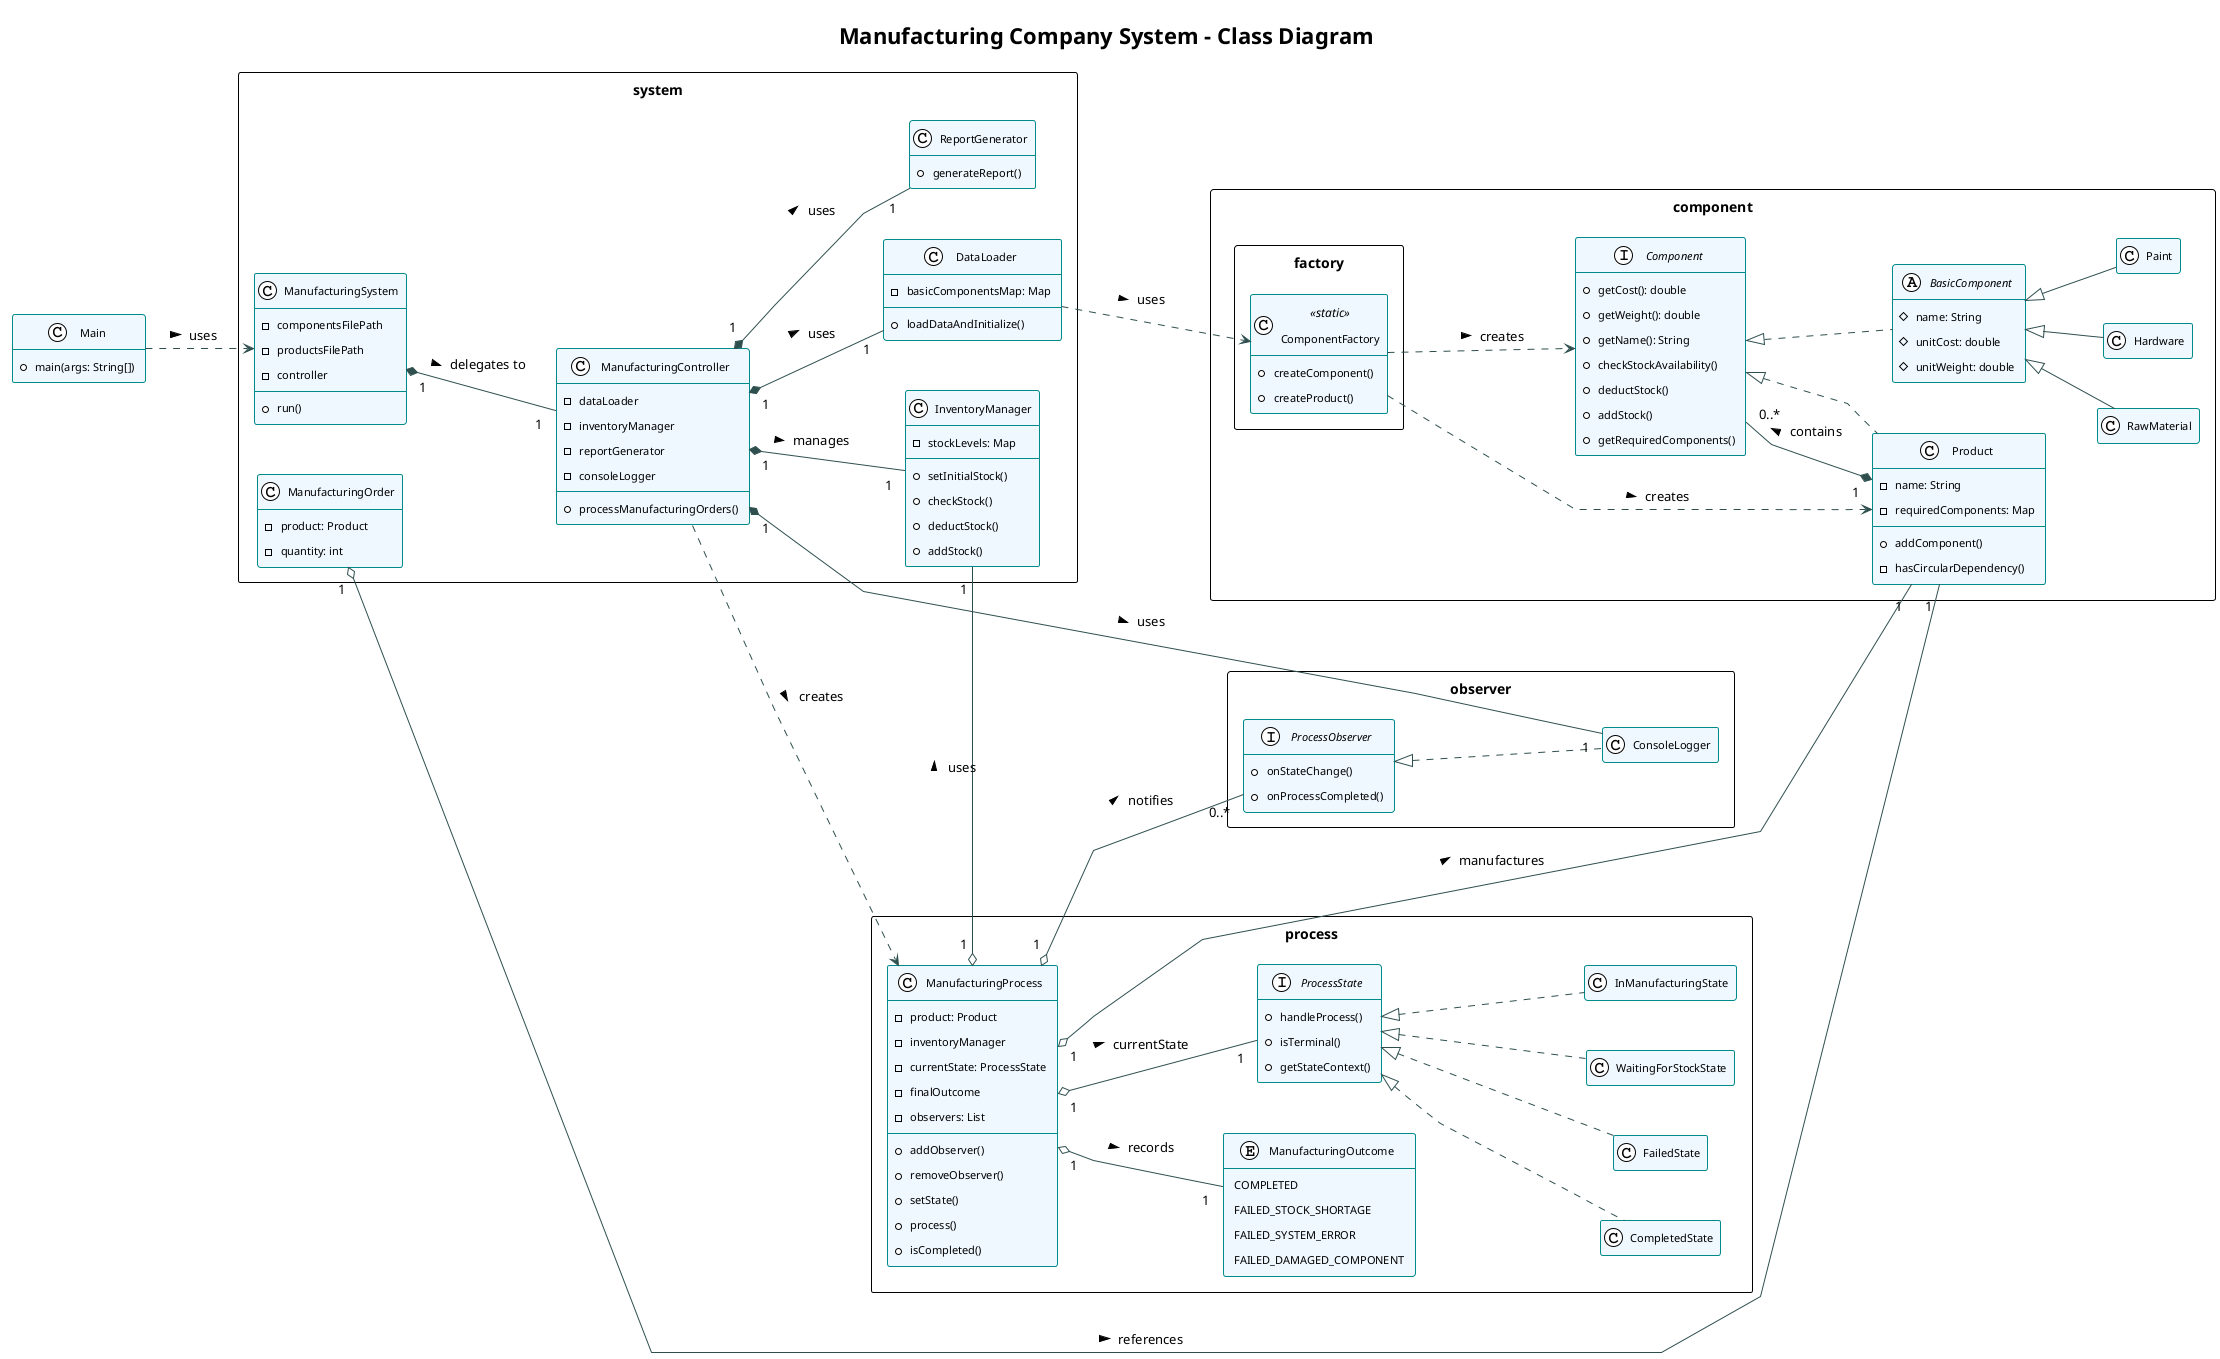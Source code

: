 @startuml Manufacturing System Class Diagram

' Style and theme configuration
!theme plain
skinparam linetype polyline
skinparam nodesep 50
skinparam ranksep 50
skinparam packageStyle rectangle
skinparam padding 5
skinparam classFontSize 12
skinparam classAttributeFontSize 11
skinparam classFontName Arial
skinparam classBackgroundColor #F0F8FF
skinparam classArrowColor #2F4F4F
skinparam classBorderColor #008B8B
skinparam defaultTextAlignment center
skinparam handwritten false

' Layout settings
left to right direction
hide empty members
hide empty fields

' Title
title Manufacturing Company System - Class Diagram

' Packages
package "component" {
  interface Component {
    +getCost(): double
    +getWeight(): double
    +getName(): String
    +checkStockAvailability()
    +deductStock()
    +addStock()
    +getRequiredComponents()
  }
  
  abstract class BasicComponent {
    #name: String
    #unitCost: double
    #unitWeight: double
  }
  
  class RawMaterial
  class Hardware
  class Paint
  
  class Product {
    -name: String
    -requiredComponents: Map
    +addComponent()
    -hasCircularDependency()
  }
  
  package "factory" {
    class ComponentFactory <<static>> {
      +createComponent()
      +createProduct()
    }
  }
}

package "process" {
  interface ProcessState {
    +handleProcess()
    +isTerminal()
    +getStateContext()
  }
  
  class WaitingForStockState
  class InManufacturingState
  class CompletedState
  class FailedState
  
  enum ManufacturingOutcome {
    COMPLETED
    FAILED_STOCK_SHORTAGE
    FAILED_SYSTEM_ERROR
    FAILED_DAMAGED_COMPONENT
  }
  
  class ManufacturingProcess {
    -product: Product
    -inventoryManager
    -currentState: ProcessState
    -finalOutcome
    -observers: List
    +addObserver()
    +removeObserver()
    +setState()
    +process()
    +isCompleted()
  }
}

package "observer" {
  interface ProcessObserver {
    +onStateChange()
    +onProcessCompleted()
  }
  
  class ConsoleLogger
}

package "system" {
  class InventoryManager {
    -stockLevels: Map
    +setInitialStock()
    +checkStock()
    +deductStock()
    +addStock()
  }
  
  class ManufacturingOrder {
    -product: Product
    -quantity: int
  }
  
  class DataLoader {
    -basicComponentsMap: Map
    +loadDataAndInitialize()
  }
  
  class ReportGenerator {
    +generateReport()
  }
  
  class ManufacturingSystem {
    -componentsFilePath
    -productsFilePath
    -controller
    +run()
  }
  
  class ManufacturingController {
    -dataLoader
    -inventoryManager
    -reportGenerator
    -consoleLogger
    +processManufacturingOrders()
  }
}

class Main {
  +main(args: String[])
}

' Relationships (Inheritance)
Component <|.. BasicComponent
BasicComponent <|-- RawMaterial
BasicComponent <|-- Paint
BasicComponent <|-- Hardware
Component <|.. Product

ProcessState <|.. WaitingForStockState
ProcessState <|.. InManufacturingState
ProcessState <|.. CompletedState
ProcessState <|.. FailedState

ProcessObserver <|.. ConsoleLogger

' Associations
Product "1" *-- "0..*" Component : contains >
ManufacturingProcess "1" o-- "1" ProcessState : currentState >
ManufacturingProcess "1" o-- "1" Product : manufactures >
ManufacturingProcess "1" o-- "1" InventoryManager : uses >
ManufacturingProcess "1" o-- "1" ManufacturingOutcome : records >
ManufacturingProcess "1" o-- "0..*" ProcessObserver : notifies >
ManufacturingOrder "1" o-- "1" Product : references >
DataLoader ..> ComponentFactory : uses >
ComponentFactory ..> Component : creates >
ComponentFactory ..> Product : creates >
ManufacturingSystem "1" *-- "1" ManufacturingController : delegates to >
ManufacturingController "1" *-- "1" InventoryManager : manages >
ManufacturingController "1" *-- "1" DataLoader : uses >
ManufacturingController "1" *-- "1" ReportGenerator : uses >
ManufacturingController "1" *-- "1" ConsoleLogger : uses >
ManufacturingController ..> ManufacturingProcess : creates >
Main ..> ManufacturingSystem : uses >

@enduml 